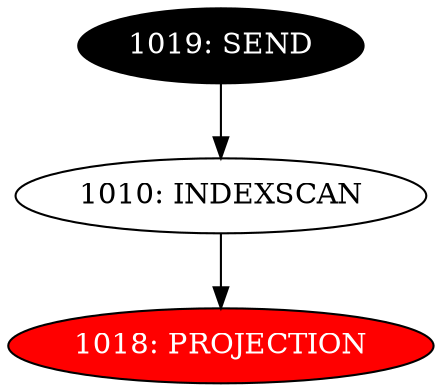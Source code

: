 digraph name {
1010 [label="1010: INDEXSCAN" ];
1010 -> 1018;
1018 [label="1018: PROJECTION" fontcolor="white" style="filled" fillcolor="red"];
1019 [label="1019: SEND" fontcolor="white" style="filled" fillcolor="black"];
1019 -> 1010;

}

